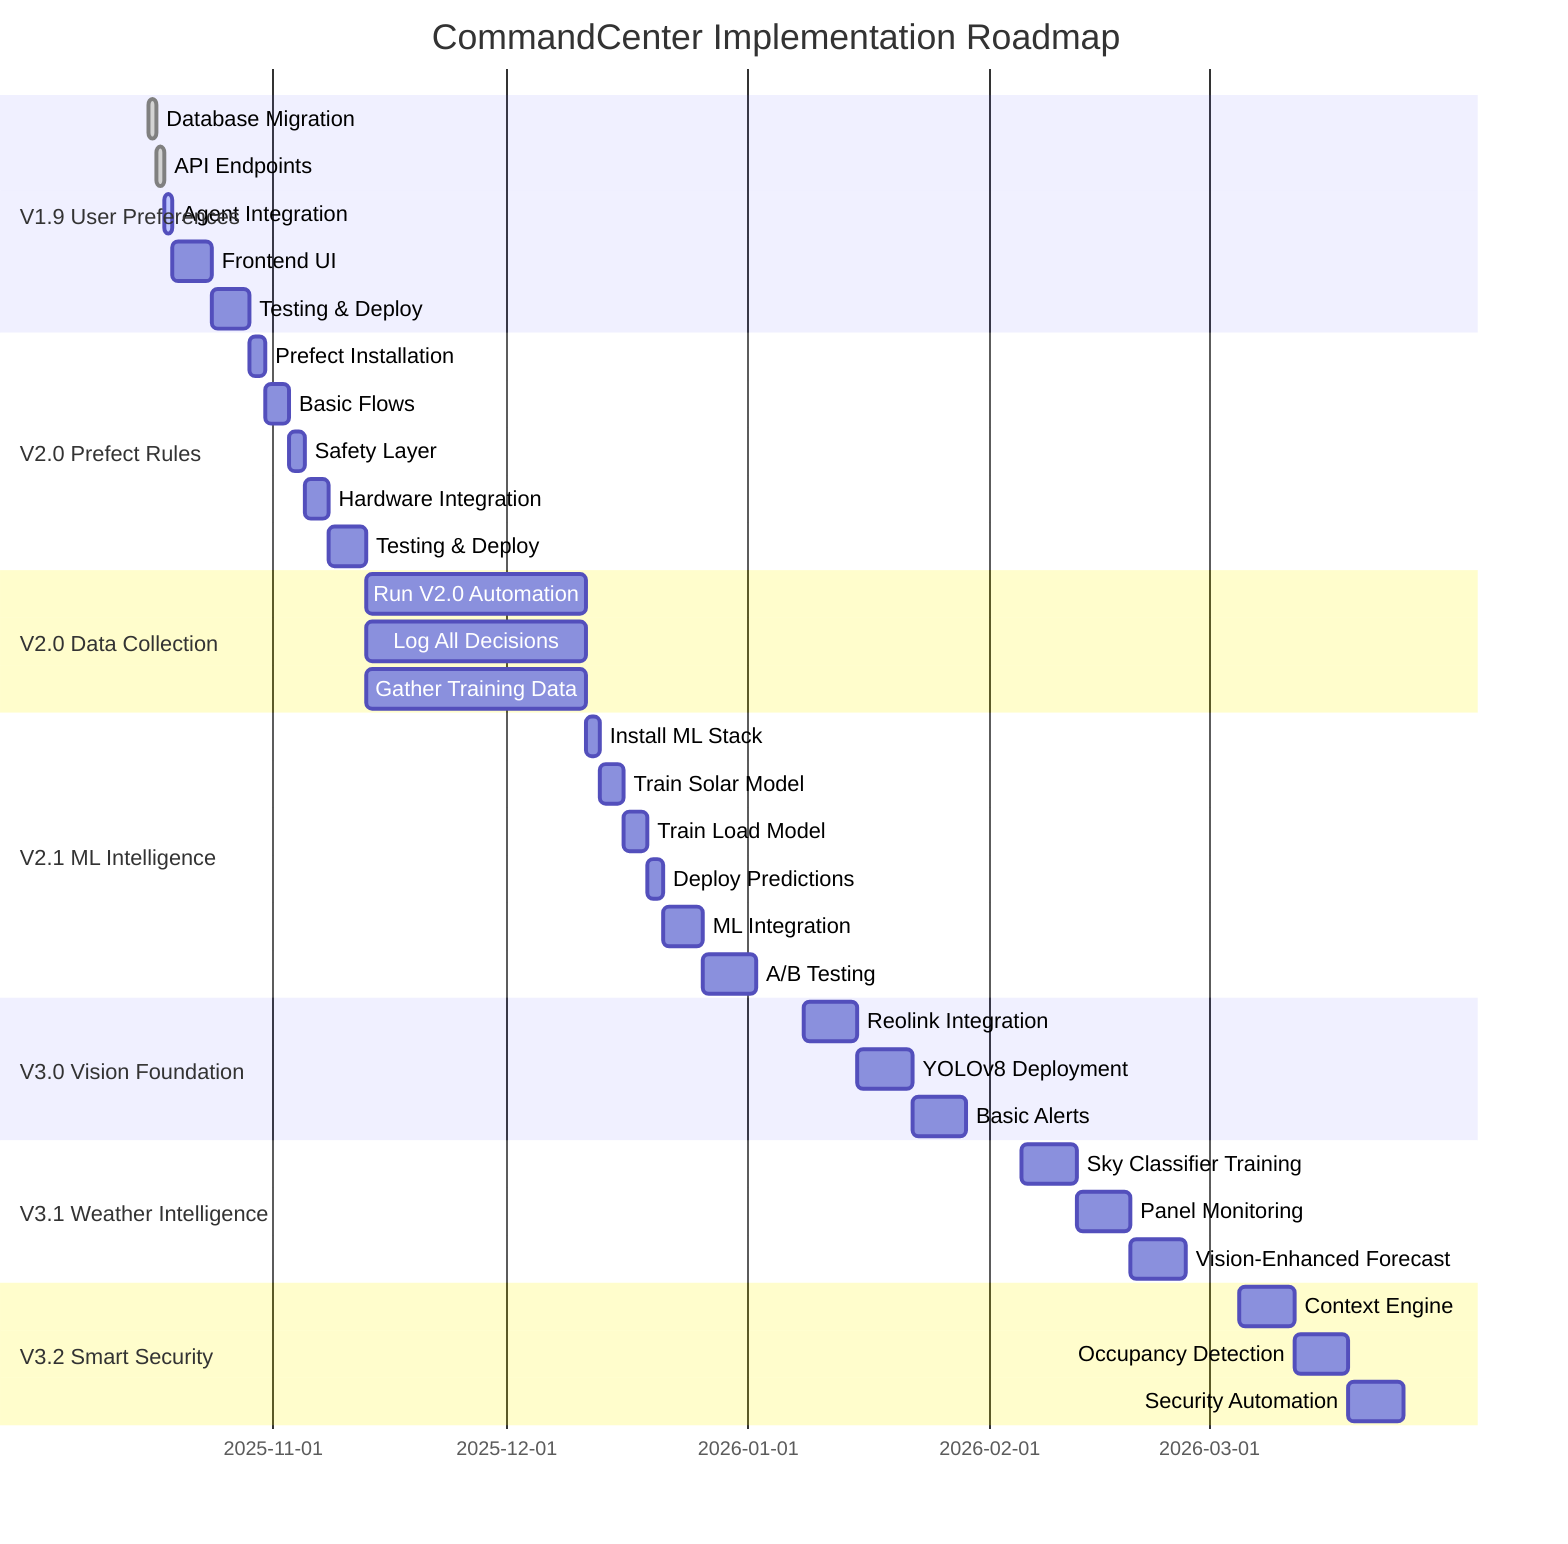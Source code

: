 gantt
    title CommandCenter Implementation Roadmap
    dateFormat YYYY-MM-DD
    section V1.9 User Preferences
    Database Migration           :done, v19db, 2025-10-16, 1d
    API Endpoints               :done, v19api, 2025-10-17, 1d
    Agent Integration           :active, v19agent, 2025-10-18, 1d
    Frontend UI                 :v19ui, 2025-10-19, 5d
    Testing & Deploy            :v19test, 2025-10-24, 5d
    
    section V2.0 Prefect Rules
    Prefect Installation        :v20install, 2025-10-29, 2d
    Basic Flows                 :v20flows, 2025-10-31, 3d
    Safety Layer               :v20safety, 2025-11-03, 2d
    Hardware Integration        :v20hw, 2025-11-05, 3d
    Testing & Deploy            :v20test, 2025-11-08, 5d
    
    section V2.0 Data Collection
    Run V2.0 Automation         :v20run, 2025-11-13, 28d
    Log All Decisions           :v20log, 2025-11-13, 28d
    Gather Training Data        :v20data, 2025-11-13, 28d
    
    section V2.1 ML Intelligence
    Install ML Stack            :v21install, 2025-12-11, 2d
    Train Solar Model           :v21solar, 2025-12-13, 3d
    Train Load Model            :v21load, 2025-12-16, 3d
    Deploy Predictions          :v21pred, 2025-12-19, 2d
    ML Integration              :v21int, 2025-12-21, 5d
    A/B Testing                 :v21test, 2025-12-26, 7d
    
    section V3.0 Vision Foundation
    Reolink Integration         :v30reo, 2026-01-08, 7d
    YOLOv8 Deployment          :v30yolo, 2026-01-15, 7d
    Basic Alerts                :v30alert, 2026-01-22, 7d
    
    section V3.1 Weather Intelligence
    Sky Classifier Training     :v31sky, 2026-02-05, 7d
    Panel Monitoring            :v31panel, 2026-02-12, 7d
    Vision-Enhanced Forecast    :v31forecast, 2026-02-19, 7d
    
    section V3.2 Smart Security
    Context Engine              :v32context, 2026-03-05, 7d
    Occupancy Detection         :v32occ, 2026-03-12, 7d
    Security Automation         :v32auto, 2026-03-19, 7d
